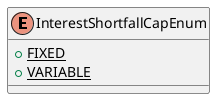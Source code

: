 @startuml

    enum InterestShortfallCapEnum [[InterestShortfallCapEnum.html]] {
        {static} +FIXED
        {static} +VARIABLE
    }

@enduml
